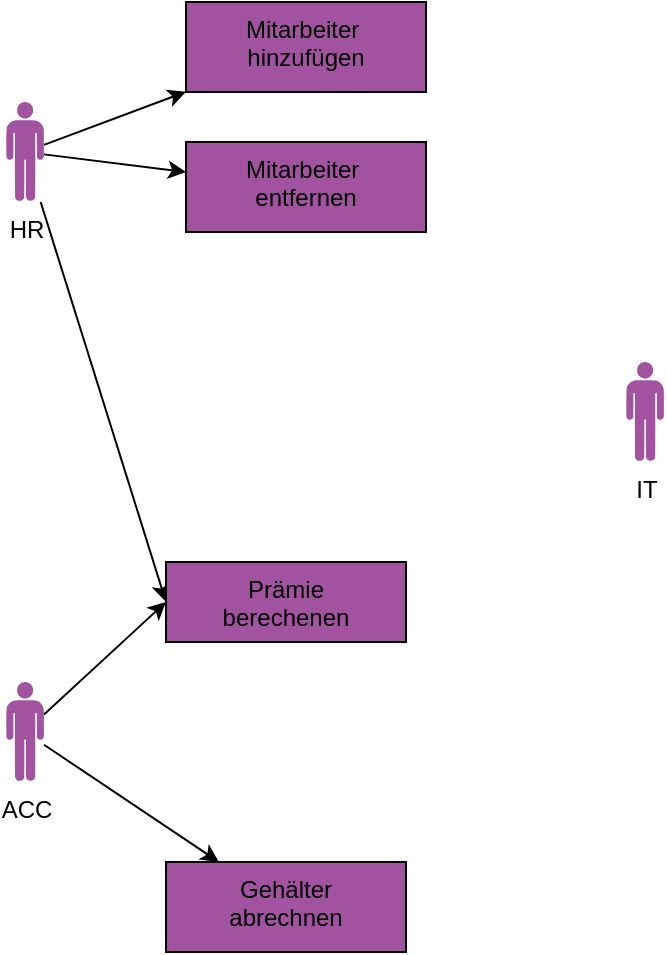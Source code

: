 <mxfile version="24.6.4" type="github">
  <diagram name="Seite-1" id="hrEufmYqjS48sWQsbGgP">
    <mxGraphModel dx="1051" dy="692" grid="1" gridSize="10" guides="1" tooltips="1" connect="1" arrows="1" fold="1" page="1" pageScale="1" pageWidth="827" pageHeight="1169" math="0" shadow="0">
      <root>
        <mxCell id="0" />
        <mxCell id="1" parent="0" />
        <mxCell id="rwFAd6aGVRtgVlzyLdo6-43" value="" style="rounded=0;orthogonalLoop=1;jettySize=auto;html=1;" edge="1" parent="1" source="rwFAd6aGVRtgVlzyLdo6-29" target="rwFAd6aGVRtgVlzyLdo6-42">
          <mxGeometry relative="1" as="geometry" />
        </mxCell>
        <mxCell id="rwFAd6aGVRtgVlzyLdo6-46" style="rounded=0;orthogonalLoop=1;jettySize=auto;html=1;" edge="1" parent="1" source="rwFAd6aGVRtgVlzyLdo6-29" target="rwFAd6aGVRtgVlzyLdo6-44">
          <mxGeometry relative="1" as="geometry" />
        </mxCell>
        <mxCell id="rwFAd6aGVRtgVlzyLdo6-47" style="rounded=0;orthogonalLoop=1;jettySize=auto;html=1;entryX=0;entryY=0.5;entryDx=0;entryDy=0;" edge="1" parent="1" source="rwFAd6aGVRtgVlzyLdo6-29" target="rwFAd6aGVRtgVlzyLdo6-39">
          <mxGeometry relative="1" as="geometry" />
        </mxCell>
        <mxCell id="rwFAd6aGVRtgVlzyLdo6-29" value="HR" style="verticalLabelPosition=bottom;sketch=0;html=1;fillColor=#A153A0;verticalAlign=top;align=center;pointerEvents=1;shape=mxgraph.cisco_safe.design.actor_2;" vertex="1" parent="1">
          <mxGeometry x="80" y="240" width="19" height="50" as="geometry" />
        </mxCell>
        <mxCell id="rwFAd6aGVRtgVlzyLdo6-36" value="" style="rounded=0;orthogonalLoop=1;jettySize=auto;html=1;" edge="1" parent="1" source="rwFAd6aGVRtgVlzyLdo6-32" target="rwFAd6aGVRtgVlzyLdo6-35">
          <mxGeometry relative="1" as="geometry" />
        </mxCell>
        <mxCell id="rwFAd6aGVRtgVlzyLdo6-32" value="ACC" style="verticalLabelPosition=bottom;sketch=0;html=1;fillColor=#A153A0;verticalAlign=top;align=center;pointerEvents=1;shape=mxgraph.cisco_safe.design.actor_2;" vertex="1" parent="1">
          <mxGeometry x="80" y="530" width="19" height="50" as="geometry" />
        </mxCell>
        <mxCell id="rwFAd6aGVRtgVlzyLdo6-34" value="IT" style="verticalLabelPosition=bottom;sketch=0;html=1;fillColor=#A153A0;verticalAlign=top;align=center;pointerEvents=1;shape=mxgraph.cisco_safe.design.actor_2;" vertex="1" parent="1">
          <mxGeometry x="390" y="370" width="19" height="50" as="geometry" />
        </mxCell>
        <mxCell id="rwFAd6aGVRtgVlzyLdo6-35" value="Gehälter&lt;div&gt;abrechnen&lt;/div&gt;" style="whiteSpace=wrap;html=1;verticalAlign=top;fillColor=#A153A0;sketch=0;pointerEvents=1;" vertex="1" parent="1">
          <mxGeometry x="160" y="620" width="120" height="45" as="geometry" />
        </mxCell>
        <mxCell id="rwFAd6aGVRtgVlzyLdo6-41" value="" style="rounded=0;orthogonalLoop=1;jettySize=auto;html=1;startArrow=classic;startFill=1;endArrow=none;endFill=0;exitX=0;exitY=0.5;exitDx=0;exitDy=0;" edge="1" parent="1" source="rwFAd6aGVRtgVlzyLdo6-39" target="rwFAd6aGVRtgVlzyLdo6-32">
          <mxGeometry relative="1" as="geometry" />
        </mxCell>
        <mxCell id="rwFAd6aGVRtgVlzyLdo6-39" value="Prämie&lt;div&gt;berechenen&lt;/div&gt;" style="whiteSpace=wrap;html=1;verticalAlign=top;fillColor=#A153A0;sketch=0;pointerEvents=1;" vertex="1" parent="1">
          <mxGeometry x="160" y="470" width="120" height="40" as="geometry" />
        </mxCell>
        <mxCell id="rwFAd6aGVRtgVlzyLdo6-42" value="Mitarbeiter&amp;nbsp;&lt;div&gt;hinzufügen&lt;/div&gt;" style="whiteSpace=wrap;html=1;verticalAlign=top;fillColor=#A153A0;sketch=0;pointerEvents=1;" vertex="1" parent="1">
          <mxGeometry x="170" y="190" width="120" height="45" as="geometry" />
        </mxCell>
        <mxCell id="rwFAd6aGVRtgVlzyLdo6-44" value="Mitarbeiter&amp;nbsp;&lt;div&gt;entfernen&lt;/div&gt;" style="whiteSpace=wrap;html=1;verticalAlign=top;fillColor=#A153A0;sketch=0;pointerEvents=1;" vertex="1" parent="1">
          <mxGeometry x="170" y="260" width="120" height="45" as="geometry" />
        </mxCell>
      </root>
    </mxGraphModel>
  </diagram>
</mxfile>

